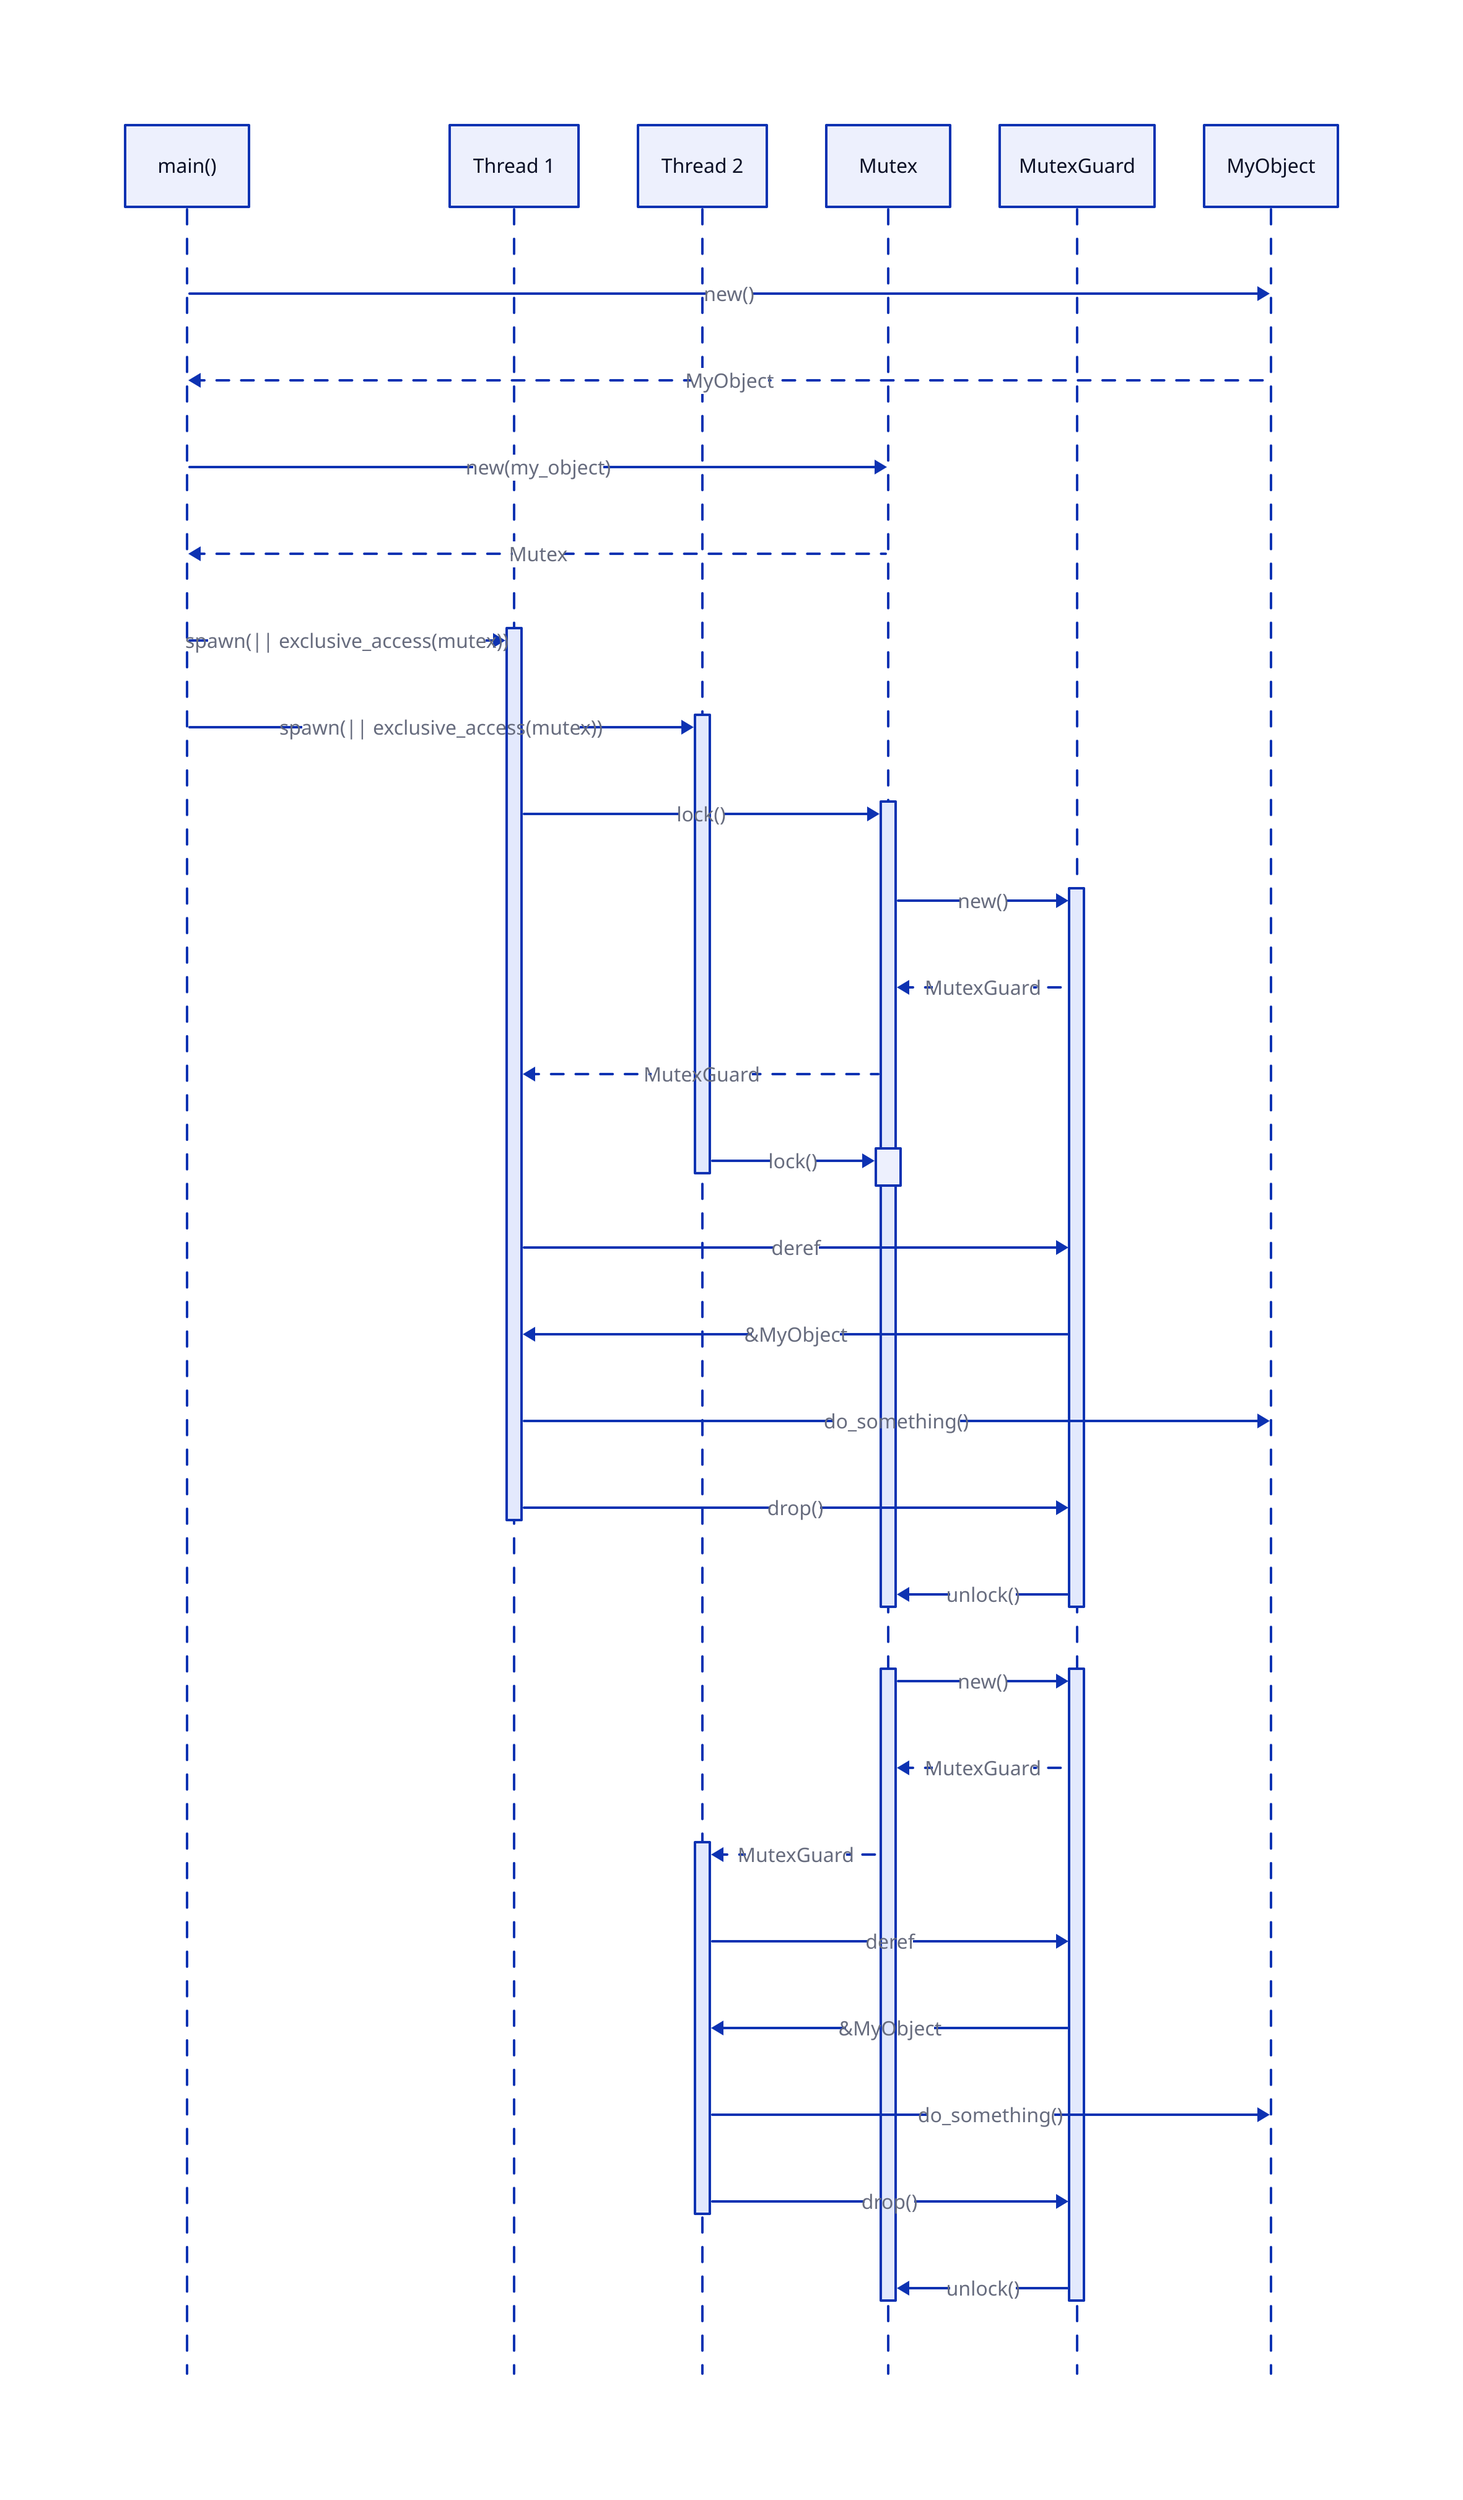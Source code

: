 shape: sequence_diagram

main: main()
thread1: Thread 1
thread2: Thread 2
mutex: Mutex
guard: MutexGuard
obj: MyObject

main -> obj: new()
main <- obj: MyObject {
  style.stroke-dash: 5
}
main -> mutex: new(my_object)
main <- mutex: Mutex {
  style.stroke-dash: 5
}

main -> thread1.fn: spawn(|| exclusive_access(mutex))
main -> thread2.fn: spawn(|| exclusive_access(mutex))

thread1.fn -> mutex.lock1: lock()
mutex.lock1 -> guard.locked1: new()
mutex.lock1 <- guard.locked1: MutexGuard {
  style.stroke-dash: 5
}
thread1.fn <- mutex.lock1: MutexGuard {
  style.stroke-dash: 5
}

thread2.fn -> mutex.lock1.no: lock()

thread1.fn -> guard.locked1: deref
thread1.fn <- guard.locked1: &MyObject
thread1.fn -> obj: do_something()
thread1.fn -> guard.locked1: drop()
guard.locked1 -> mutex.lock1: unlock()

mutex.lock2 -> guard.locked2: new()
mutex.lock2 <- guard.locked2: MutexGuard {
  style.stroke-dash: 5
}
thread2.fn2 <- mutex.lock2: MutexGuard {
  style.stroke-dash: 5
}
thread2.fn2 -> guard.locked2: deref
thread2.fn2 <- guard.locked2: &MyObject
thread2.fn2 -> obj: do_something()
thread2.fn2 -> guard.locked2: drop()
guard.locked2 -> mutex.lock2: unlock()

